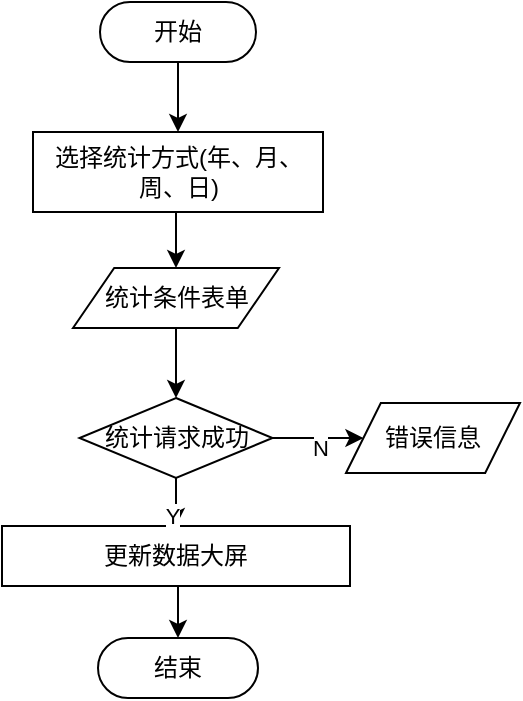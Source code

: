 <mxfile version="24.4.0" type="github">
  <diagram name="第 1 页" id="bajdHXp7k1QX_ZabEC0X">
    <mxGraphModel dx="380" dy="463" grid="0" gridSize="10" guides="1" tooltips="1" connect="1" arrows="1" fold="1" page="0" pageScale="1" pageWidth="827" pageHeight="1169" math="0" shadow="0">
      <root>
        <mxCell id="0" />
        <mxCell id="1" parent="0" />
        <mxCell id="N031FBTVrf2W9Ft2EzPP-2" style="edgeStyle=orthogonalEdgeStyle;rounded=0;orthogonalLoop=1;jettySize=auto;html=1;exitX=0.5;exitY=0.5;exitDx=0;exitDy=15;exitPerimeter=0;" edge="1" parent="1" source="N031FBTVrf2W9Ft2EzPP-3" target="N031FBTVrf2W9Ft2EzPP-7">
          <mxGeometry relative="1" as="geometry" />
        </mxCell>
        <mxCell id="N031FBTVrf2W9Ft2EzPP-3" value="开始" style="html=1;dashed=0;whiteSpace=wrap;shape=mxgraph.dfd.start" vertex="1" parent="1">
          <mxGeometry x="193" y="80" width="78" height="30" as="geometry" />
        </mxCell>
        <mxCell id="N031FBTVrf2W9Ft2EzPP-7" value="选择统计方式(年、月、周、日)" style="html=1;dashed=0;whiteSpace=wrap;" vertex="1" parent="1">
          <mxGeometry x="159.5" y="145" width="145" height="40" as="geometry" />
        </mxCell>
        <mxCell id="N031FBTVrf2W9Ft2EzPP-8" style="edgeStyle=orthogonalEdgeStyle;rounded=0;orthogonalLoop=1;jettySize=auto;html=1;exitX=0.5;exitY=1;exitDx=0;exitDy=0;entryX=0.5;entryY=0;entryDx=0;entryDy=0;" edge="1" parent="1" target="N031FBTVrf2W9Ft2EzPP-16" source="N031FBTVrf2W9Ft2EzPP-9">
          <mxGeometry relative="1" as="geometry">
            <mxPoint x="232" y="303" as="sourcePoint" />
            <mxPoint x="232.1" y="333.044" as="targetPoint" />
          </mxGeometry>
        </mxCell>
        <mxCell id="N031FBTVrf2W9Ft2EzPP-9" value="统计条件表单" style="shape=parallelogram;perimeter=parallelogramPerimeter;whiteSpace=wrap;html=1;dashed=0;" vertex="1" parent="1">
          <mxGeometry x="179.5" y="213" width="103" height="30" as="geometry" />
        </mxCell>
        <mxCell id="N031FBTVrf2W9Ft2EzPP-10" style="edgeStyle=orthogonalEdgeStyle;rounded=0;orthogonalLoop=1;jettySize=auto;html=1;exitX=0.5;exitY=1;exitDx=0;exitDy=0;entryX=0.5;entryY=0.5;entryDx=0;entryDy=-15;entryPerimeter=0;" edge="1" parent="1" source="N031FBTVrf2W9Ft2EzPP-11" target="N031FBTVrf2W9Ft2EzPP-20">
          <mxGeometry relative="1" as="geometry">
            <mxPoint x="232" y="473" as="targetPoint" />
          </mxGeometry>
        </mxCell>
        <mxCell id="N031FBTVrf2W9Ft2EzPP-11" value="更新数据大屏" style="html=1;dashed=0;whiteSpace=wrap;" vertex="1" parent="1">
          <mxGeometry x="144" y="342" width="174" height="30" as="geometry" />
        </mxCell>
        <mxCell id="N031FBTVrf2W9Ft2EzPP-12" style="edgeStyle=orthogonalEdgeStyle;rounded=0;orthogonalLoop=1;jettySize=auto;html=1;exitX=0.5;exitY=1;exitDx=0;exitDy=0;" edge="1" parent="1" target="N031FBTVrf2W9Ft2EzPP-11" source="N031FBTVrf2W9Ft2EzPP-16">
          <mxGeometry relative="1" as="geometry">
            <mxPoint x="232" y="373" as="sourcePoint" />
          </mxGeometry>
        </mxCell>
        <mxCell id="N031FBTVrf2W9Ft2EzPP-13" value="Y" style="edgeLabel;html=1;align=center;verticalAlign=middle;resizable=0;points=[];" vertex="1" connectable="0" parent="N031FBTVrf2W9Ft2EzPP-12">
          <mxGeometry x="-0.32" y="-2" relative="1" as="geometry">
            <mxPoint as="offset" />
          </mxGeometry>
        </mxCell>
        <mxCell id="N031FBTVrf2W9Ft2EzPP-14" style="edgeStyle=orthogonalEdgeStyle;rounded=0;orthogonalLoop=1;jettySize=auto;html=1;exitX=1;exitY=0.5;exitDx=0;exitDy=0;entryX=0;entryY=0.5;entryDx=0;entryDy=0;" edge="1" parent="1" source="N031FBTVrf2W9Ft2EzPP-16" target="N031FBTVrf2W9Ft2EzPP-19">
          <mxGeometry relative="1" as="geometry" />
        </mxCell>
        <mxCell id="N031FBTVrf2W9Ft2EzPP-15" value="N" style="edgeLabel;html=1;align=center;verticalAlign=middle;resizable=0;points=[];" vertex="1" connectable="0" parent="N031FBTVrf2W9Ft2EzPP-14">
          <mxGeometry x="0.144" y="-5" relative="1" as="geometry">
            <mxPoint as="offset" />
          </mxGeometry>
        </mxCell>
        <mxCell id="N031FBTVrf2W9Ft2EzPP-16" value="统计请求成功" style="shape=rhombus;html=1;dashed=0;whiteSpace=wrap;perimeter=rhombusPerimeter;" vertex="1" parent="1">
          <mxGeometry x="182.75" y="278" width="96.5" height="40" as="geometry" />
        </mxCell>
        <mxCell id="N031FBTVrf2W9Ft2EzPP-17" style="edgeStyle=orthogonalEdgeStyle;rounded=0;orthogonalLoop=1;jettySize=auto;html=1;entryX=0.5;entryY=0;entryDx=0;entryDy=0;exitX=0.5;exitY=1;exitDx=0;exitDy=0;" edge="1" parent="1" source="N031FBTVrf2W9Ft2EzPP-7" target="N031FBTVrf2W9Ft2EzPP-9">
          <mxGeometry relative="1" as="geometry">
            <mxPoint x="232" y="253" as="sourcePoint" />
          </mxGeometry>
        </mxCell>
        <mxCell id="N031FBTVrf2W9Ft2EzPP-19" value="错误信息" style="shape=parallelogram;perimeter=parallelogramPerimeter;whiteSpace=wrap;html=1;dashed=0;" vertex="1" parent="1">
          <mxGeometry x="316" y="280.5" width="87" height="35" as="geometry" />
        </mxCell>
        <mxCell id="N031FBTVrf2W9Ft2EzPP-20" value="结束" style="html=1;dashed=0;whiteSpace=wrap;shape=mxgraph.dfd.start" vertex="1" parent="1">
          <mxGeometry x="192" y="398" width="80" height="30" as="geometry" />
        </mxCell>
      </root>
    </mxGraphModel>
  </diagram>
</mxfile>

